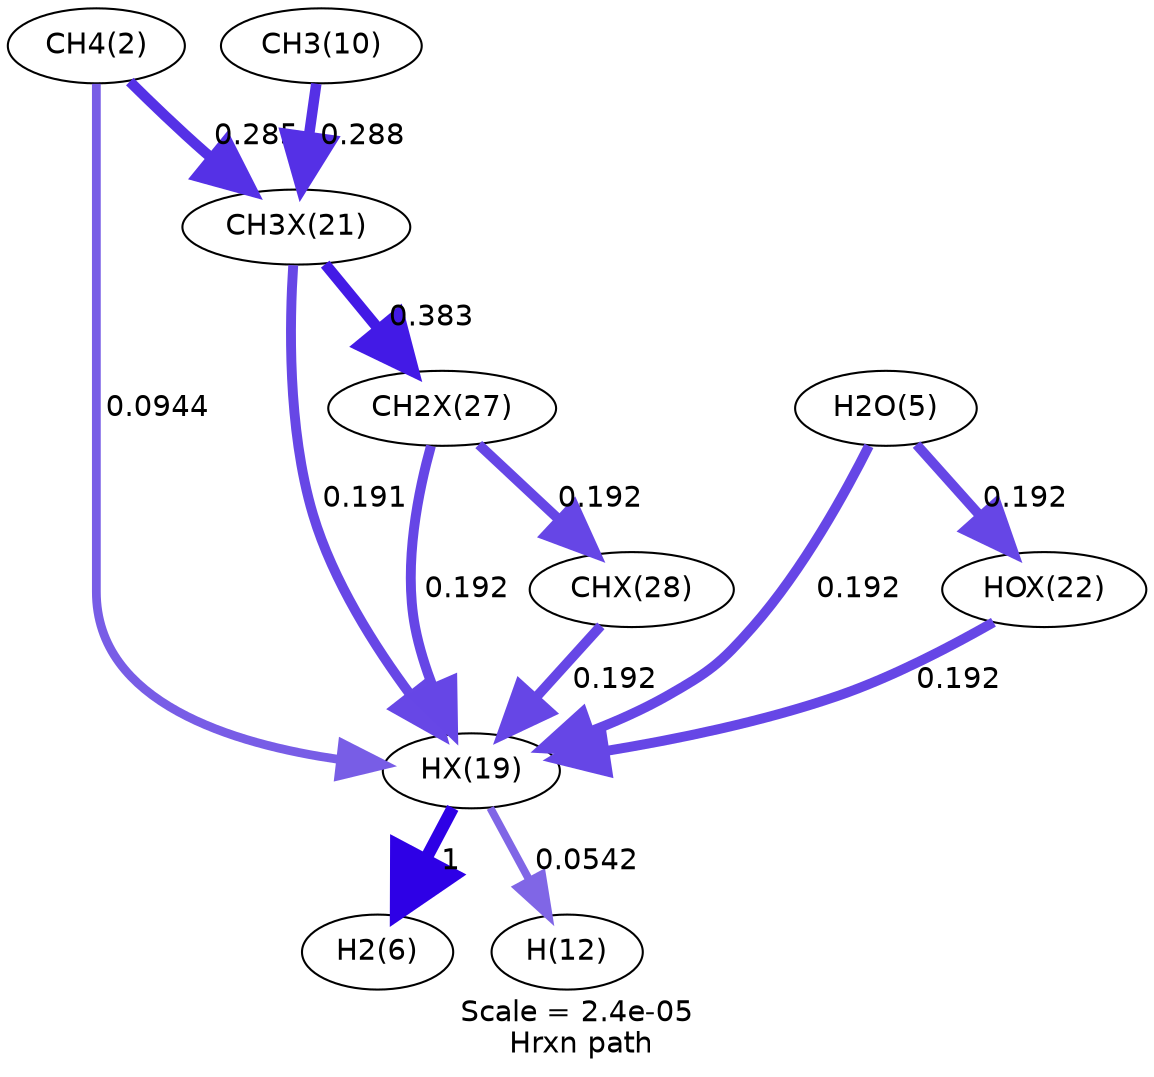 digraph reaction_paths {
center=1;
s3 -> s23[fontname="Helvetica", penwidth=4.22, arrowsize=2.11, color="0.7, 0.594, 0.9"
, label=" 0.0944"];
s3 -> s25[fontname="Helvetica", penwidth=5.05, arrowsize=2.53, color="0.7, 0.785, 0.9"
, label=" 0.285"];
s23 -> s7[fontname="Helvetica", penwidth=6, arrowsize=3, color="0.7, 1.5, 0.9"
, label=" 1"];
s23 -> s13[fontname="Helvetica", penwidth=3.8, arrowsize=1.9, color="0.7, 0.554, 0.9"
, label=" 0.0542"];
s26 -> s23[fontname="Helvetica", penwidth=4.75, arrowsize=2.38, color="0.7, 0.692, 0.9"
, label=" 0.192"];
s6 -> s23[fontname="Helvetica", penwidth=4.76, arrowsize=2.38, color="0.7, 0.692, 0.9"
, label=" 0.192"];
s25 -> s23[fontname="Helvetica", penwidth=4.75, arrowsize=2.37, color="0.7, 0.691, 0.9"
, label=" 0.191"];
s31 -> s23[fontname="Helvetica", penwidth=4.75, arrowsize=2.38, color="0.7, 0.692, 0.9"
, label=" 0.192"];
s32 -> s23[fontname="Helvetica", penwidth=4.76, arrowsize=2.38, color="0.7, 0.692, 0.9"
, label=" 0.192"];
s6 -> s26[fontname="Helvetica", penwidth=4.76, arrowsize=2.38, color="0.7, 0.692, 0.9"
, label=" 0.192"];
s11 -> s25[fontname="Helvetica", penwidth=5.06, arrowsize=2.53, color="0.7, 0.788, 0.9"
, label=" 0.288"];
s25 -> s31[fontname="Helvetica", penwidth=5.28, arrowsize=2.64, color="0.7, 0.883, 0.9"
, label=" 0.383"];
s31 -> s32[fontname="Helvetica", penwidth=4.75, arrowsize=2.38, color="0.7, 0.692, 0.9"
, label=" 0.192"];
s3 [ fontname="Helvetica", label="CH4(2)"];
s6 [ fontname="Helvetica", label="H2O(5)"];
s7 [ fontname="Helvetica", label="H2(6)"];
s11 [ fontname="Helvetica", label="CH3(10)"];
s13 [ fontname="Helvetica", label="H(12)"];
s23 [ fontname="Helvetica", label="HX(19)"];
s25 [ fontname="Helvetica", label="CH3X(21)"];
s26 [ fontname="Helvetica", label="HOX(22)"];
s31 [ fontname="Helvetica", label="CH2X(27)"];
s32 [ fontname="Helvetica", label="CHX(28)"];
 label = "Scale = 2.4e-05\l Hrxn path";
 fontname = "Helvetica";
}
